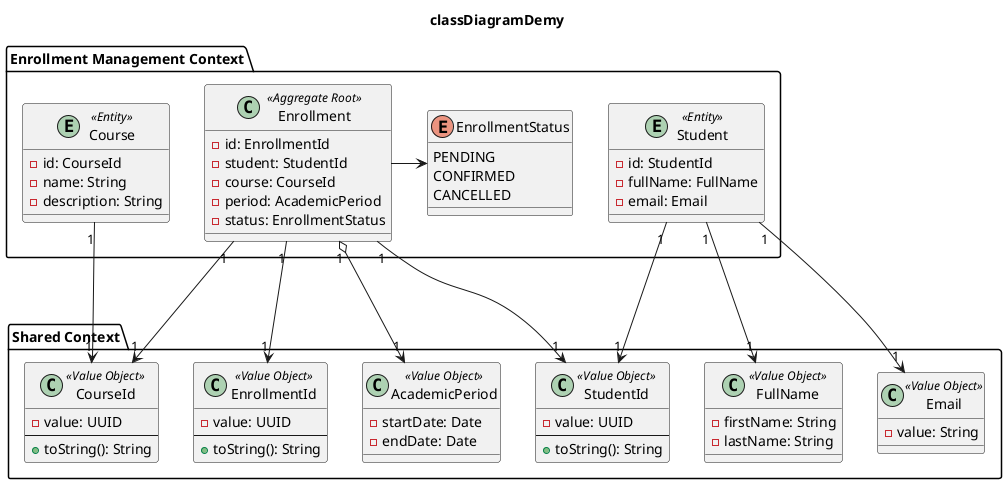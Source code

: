 @startuml
title classDiagramDemy

' ========= SHARED =========

package "Shared Context" {
    class StudentId <<Value Object>> {
        - value: UUID
        --
        + toString(): String
    }

    class CourseId <<Value Object>> {
        - value: UUID
        --
        + toString(): String
    }

    class EnrollmentId <<Value Object>> {
        - value: UUID
        --
        + toString(): String
    }

    class FullName <<Value Object>> {
        - firstName: String
        - lastName: String
    }

    class Email <<Value Object>> {
        - value: String
    }

    class AcademicPeriod <<Value Object>> {
        - startDate: Date
        - endDate: Date
    }
}

' ========= ENROLLMENT CONTEXT =========
package "Enrollment Management Context" {
    entity Student <<Entity>> {
        - id: StudentId
        - fullName: FullName
        - email: Email
    }

    entity Course <<Entity>> {
        - id: CourseId
        - name: String
        - description: String
    }

    class Enrollment <<Aggregate Root>> {
        - id: EnrollmentId
        - student: StudentId
        - course: CourseId
        - period: AcademicPeriod
        - status: EnrollmentStatus
    }

    enum EnrollmentStatus {
      PENDING
      CONFIRMED
      CANCELLED
    }
}

Enrollment "1" --> "1" StudentId
Enrollment "1" --> "1" CourseId
Enrollment "1" o--> "1" AcademicPeriod

'Revisar
Enrollment -> EnrollmentStatus

Enrollment "1" ---> "1" EnrollmentId
Student "1" --> "1" StudentId
Student "1" --> "1" FullName
Student "1" --> "1" Email
Course "1" --> "1" CourseId


@enduml
